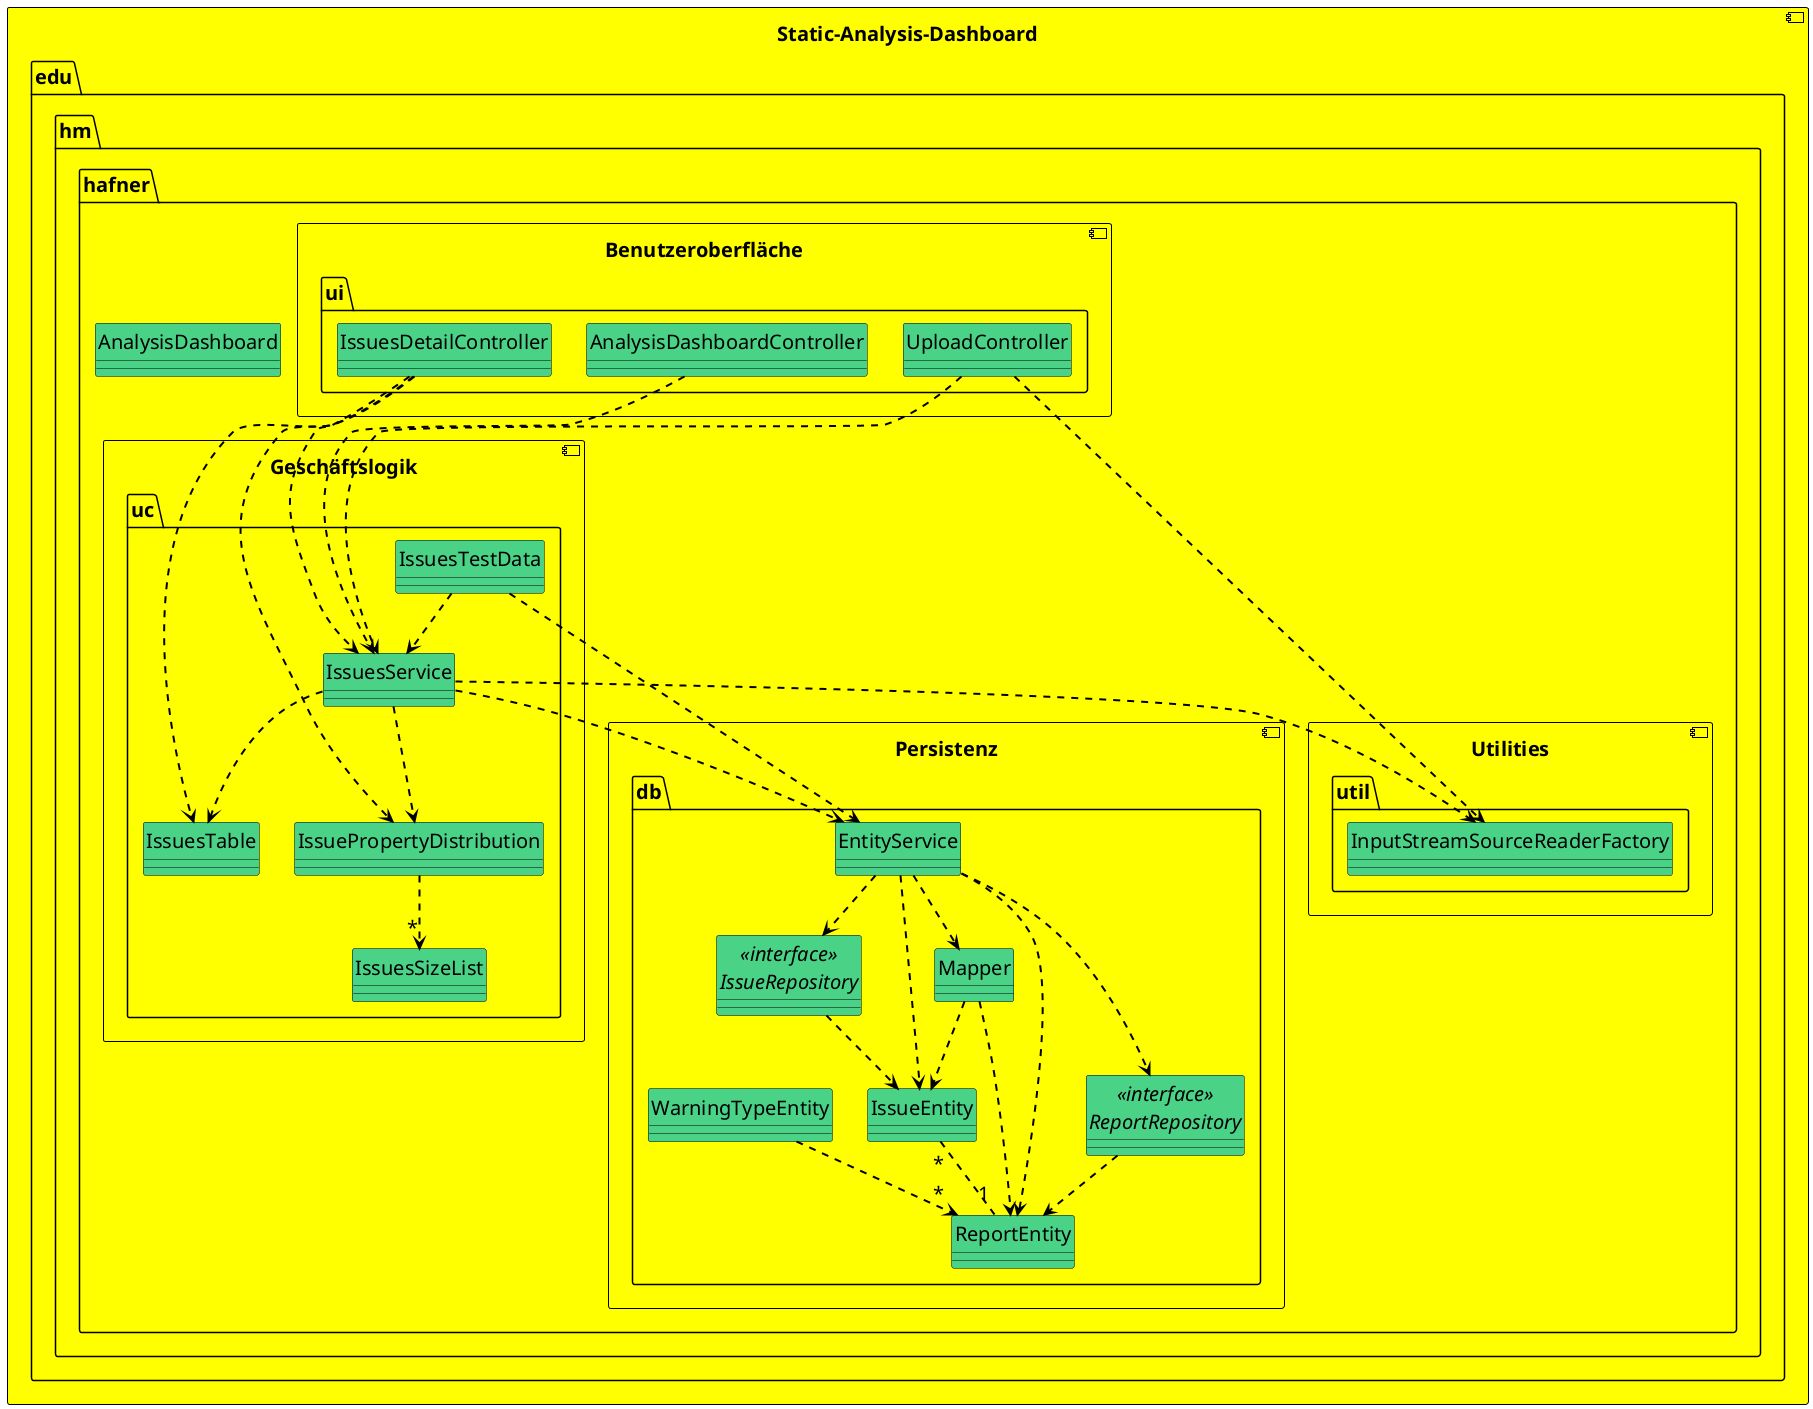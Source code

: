 @startuml

skinparam classFontSize 24
skinparam classAttributeIconSize 0
skinparam defaultFontSize 20

skinparam ArrowColor black
skinparam ArrowThickness 2


skinparam component {
  BackgroundColor #FFFF00
  BorderColor #a0a0a0
  BackgroundColor<<Main>> gold
  BorderColor black
  ArrowColor black
  FontName  Arial Unicode MS
  FontSize 20
  StereotypeFontSize 14
}

skinparam interface {
  BackgroundColor #4AD386
  BorderColor #a0a0a0
  BackgroundColor<<Main>> gold
  BorderColor black
  ArrowColor black
  FontName  Arial Unicode MS
  FontSize 20
}

skinparam class {
  BackgroundColor #4AD386
  BorderColor #a0a0a0
  BackgroundColor<<Main>> gold
  BorderColor black
  ArrowColor black
  FontName  Arial Unicode MS
  FontSize 20
}

hide circle
skinparam componentStyle uml2



component Static-Analysis-Dashboard {

    package edu.hm.hafner {

    class AnalysisDashboard



    component Benutzeroberfläche {
    package ui  {
    class AnalysisDashboardController
    class IssuesDetailController
    class UploadController
    }

    }




    component Geschäftslogik {

    package uc {
        class IssuePropertyDistribution
        class IssuesService
        class IssuesSizeList
        class IssuesTable
        class IssuesTestData
        }


        IssuePropertyDistribution ..> "*" IssuesSizeList
        IssuesService ..> IssuePropertyDistribution
        IssuesService ..> IssuesTable
        IssuesTestData ..> IssuesService
        AnalysisDashboardController ..> IssuesService
        IssuesDetailController ..> IssuesService
        IssuesDetailController ..> IssuesTable
        IssuesDetailController ....> IssuePropertyDistribution
        UploadController ..> IssuesService
    }

    component Persistenz {
        package db {
            class EntityService
            class IssueEntity
            class Mapper
            class ReportEntity
            class WarningTypeEntity
            interface IssueRepository <<interface>>
            interface ReportRepository <<interface>>
        }


        EntityService ..> IssueRepository
        EntityService ..> ReportRepository
        EntityService ..> Mapper
        EntityService ..> ReportEntity
        EntityService ..> IssueEntity

        IssueRepository ..> IssueEntity

        IssueEntity "*" .. "1" ReportEntity
        Mapper ..> ReportEntity
        Mapper ..> IssueEntity
        WarningTypeEntity ..> "*" ReportEntity
        ReportRepository ..> ReportEntity

        IssuesService ..> EntityService
        IssuesTestData ..> EntityService

    }


    component Utilities {

        package util {
            UploadController ..> InputStreamSourceReaderFactory
            IssuesService ..> InputStreamSourceReaderFactory
            class InputStreamSourceReaderFactory
        }
    }

    }

}


@enduml